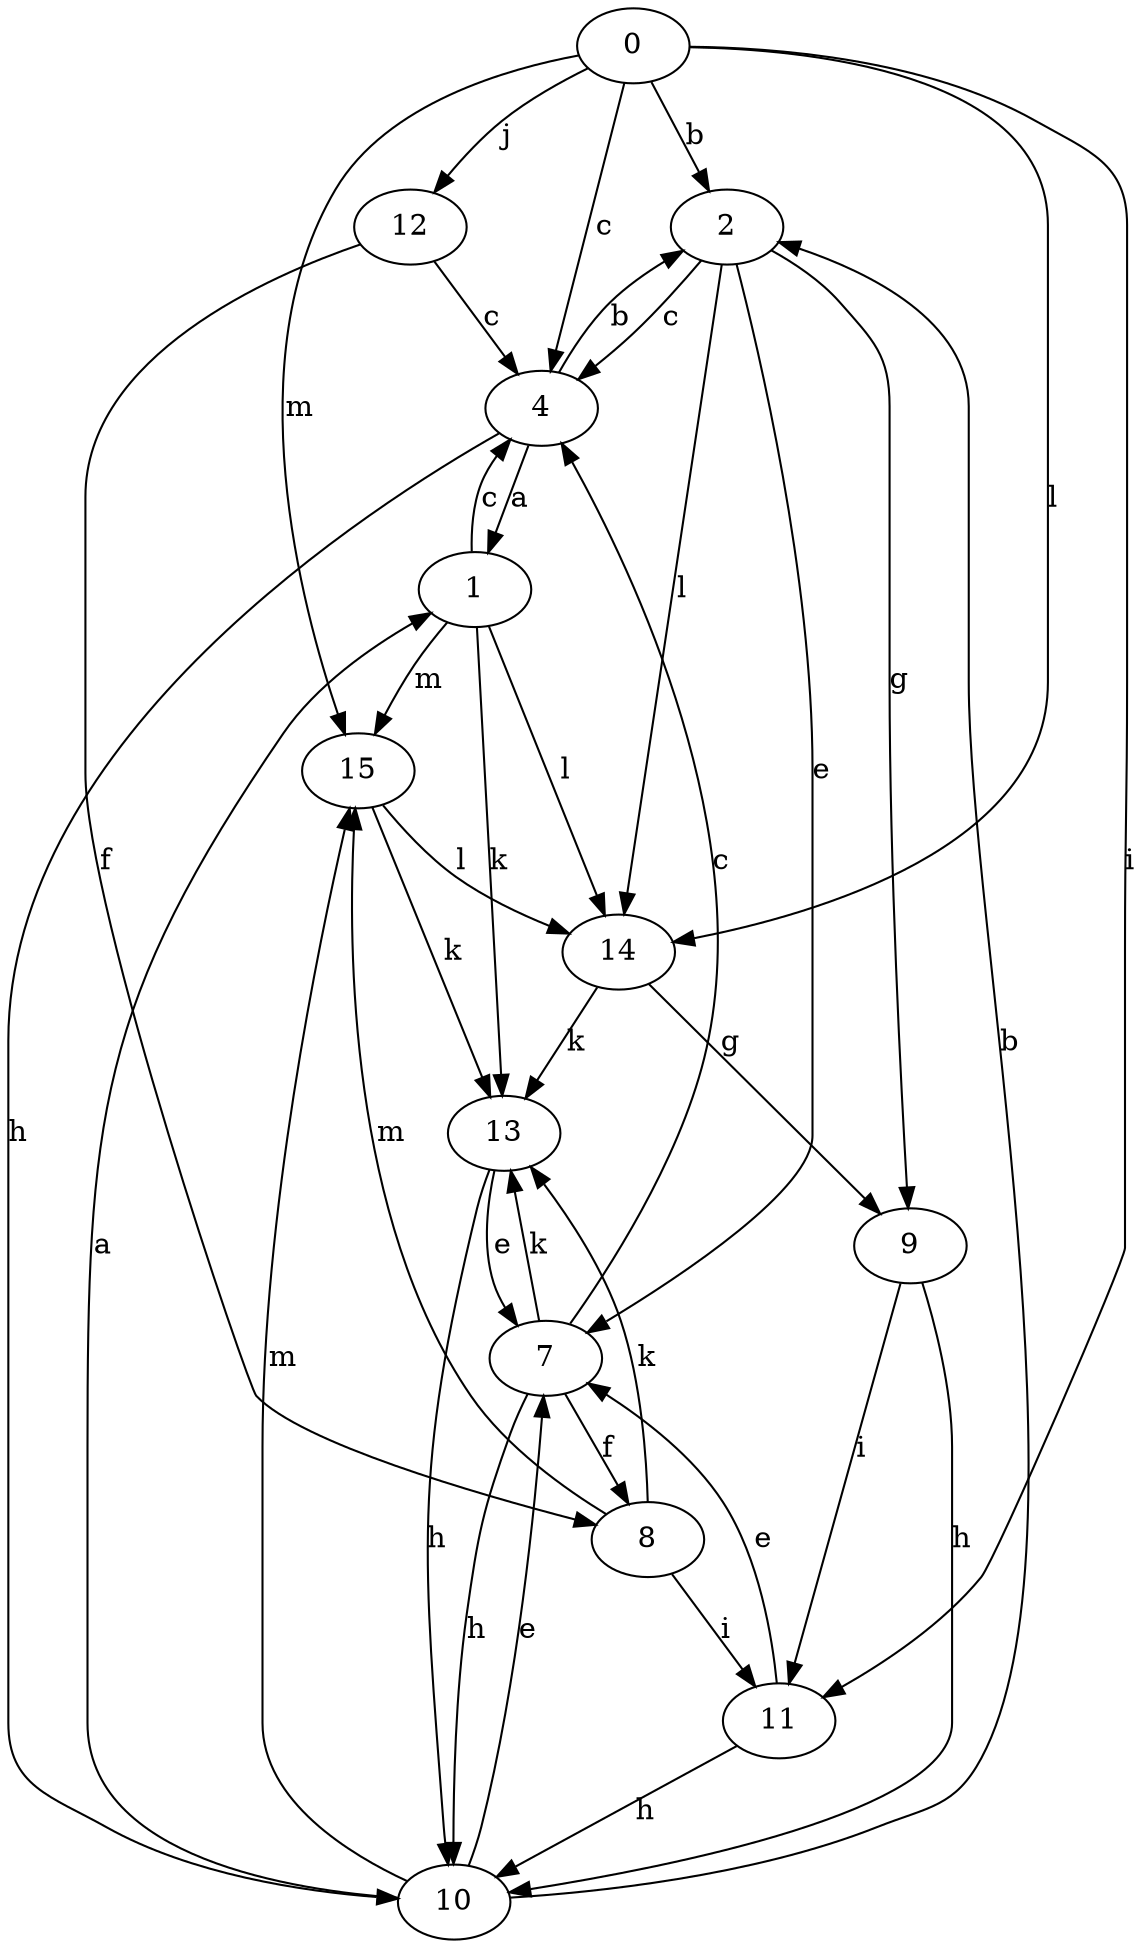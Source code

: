 strict digraph  {
0;
1;
2;
4;
7;
8;
9;
10;
11;
12;
13;
14;
15;
0 -> 2  [label=b];
0 -> 4  [label=c];
0 -> 11  [label=i];
0 -> 12  [label=j];
0 -> 14  [label=l];
0 -> 15  [label=m];
1 -> 4  [label=c];
1 -> 13  [label=k];
1 -> 14  [label=l];
1 -> 15  [label=m];
2 -> 4  [label=c];
2 -> 7  [label=e];
2 -> 9  [label=g];
2 -> 14  [label=l];
4 -> 1  [label=a];
4 -> 2  [label=b];
4 -> 10  [label=h];
7 -> 4  [label=c];
7 -> 8  [label=f];
7 -> 10  [label=h];
7 -> 13  [label=k];
8 -> 11  [label=i];
8 -> 13  [label=k];
8 -> 15  [label=m];
9 -> 10  [label=h];
9 -> 11  [label=i];
10 -> 1  [label=a];
10 -> 2  [label=b];
10 -> 7  [label=e];
10 -> 15  [label=m];
11 -> 7  [label=e];
11 -> 10  [label=h];
12 -> 4  [label=c];
12 -> 8  [label=f];
13 -> 7  [label=e];
13 -> 10  [label=h];
14 -> 9  [label=g];
14 -> 13  [label=k];
15 -> 13  [label=k];
15 -> 14  [label=l];
}
